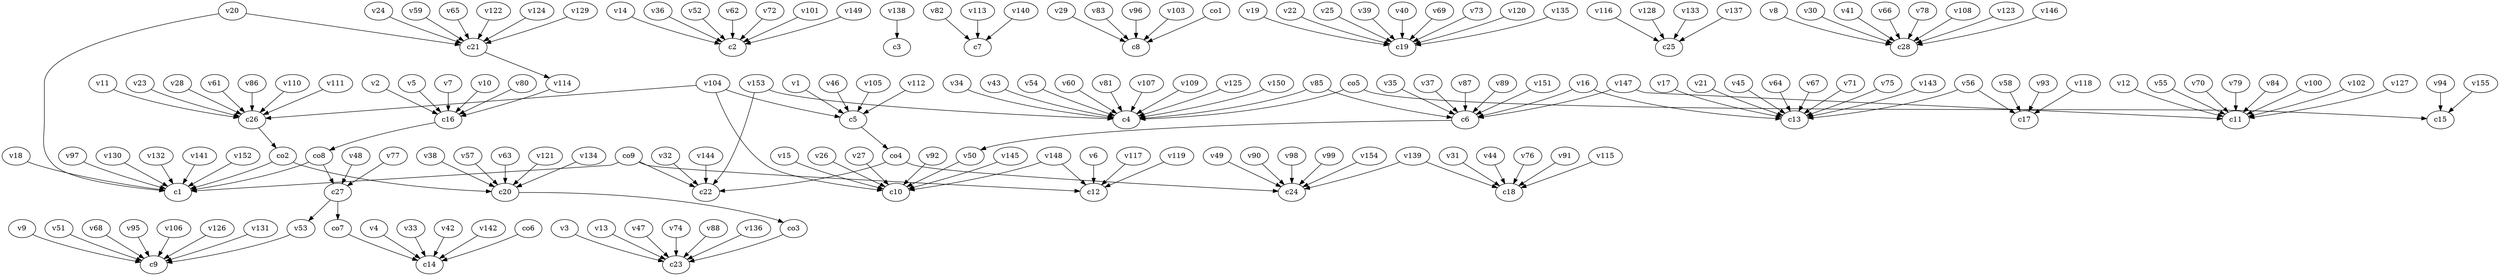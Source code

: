 strict digraph  {
c1;
c2;
c3;
c4;
c5;
c6;
c7;
c8;
c9;
c10;
c11;
c12;
c13;
c14;
c15;
c16;
c17;
c18;
c19;
c20;
c21;
c22;
c23;
c24;
c25;
c26;
c27;
c28;
v1;
v2;
v3;
v4;
v5;
v6;
v7;
v8;
v9;
v10;
v11;
v12;
v13;
v14;
v15;
v16;
v17;
v18;
v19;
v20;
v21;
v22;
v23;
v24;
v25;
v26;
v27;
v28;
v29;
v30;
v31;
v32;
v33;
v34;
v35;
v36;
v37;
v38;
v39;
v40;
v41;
v42;
v43;
v44;
v45;
v46;
v47;
v48;
v49;
v50;
v51;
v52;
v53;
v54;
v55;
v56;
v57;
v58;
v59;
v60;
v61;
v62;
v63;
v64;
v65;
v66;
v67;
v68;
v69;
v70;
v71;
v72;
v73;
v74;
v75;
v76;
v77;
v78;
v79;
v80;
v81;
v82;
v83;
v84;
v85;
v86;
v87;
v88;
v89;
v90;
v91;
v92;
v93;
v94;
v95;
v96;
v97;
v98;
v99;
v100;
v101;
v102;
v103;
v104;
v105;
v106;
v107;
v108;
v109;
v110;
v111;
v112;
v113;
v114;
v115;
v116;
v117;
v118;
v119;
v120;
v121;
v122;
v123;
v124;
v125;
v126;
v127;
v128;
v129;
v130;
v131;
v132;
v133;
v134;
v135;
v136;
v137;
v138;
v139;
v140;
v141;
v142;
v143;
v144;
v145;
v146;
v147;
v148;
v149;
v150;
v151;
v152;
v153;
v154;
v155;
co1;
co2;
co3;
co4;
co5;
co6;
co7;
co8;
co9;
c5 -> co4  [weight=1];
c6 -> v50  [weight=1];
c16 -> co8  [weight=1];
c20 -> co3  [weight=1];
c21 -> v114  [weight=1];
c26 -> co2  [weight=1];
c27 -> v53  [weight=1];
c27 -> co7  [weight=1];
v1 -> c5  [weight=1];
v2 -> c16  [weight=1];
v3 -> c23  [weight=1];
v4 -> c14  [weight=1];
v5 -> c16  [weight=1];
v6 -> c12  [weight=1];
v7 -> c16  [weight=1];
v8 -> c28  [weight=1];
v9 -> c9  [weight=1];
v10 -> c16  [weight=1];
v11 -> c26  [weight=1];
v12 -> c11  [weight=1];
v13 -> c23  [weight=1];
v14 -> c2  [weight=1];
v15 -> c10  [weight=1];
v16 -> c13  [weight=1];
v16 -> c6  [weight=1];
v17 -> c13  [weight=1];
v18 -> c1  [weight=1];
v19 -> c19  [weight=1];
v20 -> c21  [weight=1];
v20 -> c1  [weight=1];
v21 -> c13  [weight=1];
v22 -> c19  [weight=1];
v23 -> c26  [weight=1];
v24 -> c21  [weight=1];
v25 -> c19  [weight=1];
v26 -> c10  [weight=1];
v27 -> c10  [weight=1];
v28 -> c26  [weight=1];
v29 -> c8  [weight=1];
v30 -> c28  [weight=1];
v31 -> c18  [weight=1];
v32 -> c22  [weight=1];
v33 -> c14  [weight=1];
v34 -> c4  [weight=1];
v35 -> c6  [weight=1];
v36 -> c2  [weight=1];
v37 -> c6  [weight=1];
v38 -> c20  [weight=1];
v39 -> c19  [weight=1];
v40 -> c19  [weight=1];
v41 -> c28  [weight=1];
v42 -> c14  [weight=1];
v43 -> c4  [weight=1];
v44 -> c18  [weight=1];
v45 -> c13  [weight=1];
v46 -> c5  [weight=1];
v47 -> c23  [weight=1];
v48 -> c27  [weight=1];
v49 -> c24  [weight=1];
v50 -> c10  [weight=1];
v51 -> c9  [weight=1];
v52 -> c2  [weight=1];
v53 -> c9  [weight=1];
v54 -> c4  [weight=1];
v55 -> c11  [weight=1];
v56 -> c13  [weight=1];
v56 -> c17  [weight=1];
v57 -> c20  [weight=1];
v58 -> c17  [weight=1];
v59 -> c21  [weight=1];
v60 -> c4  [weight=1];
v61 -> c26  [weight=1];
v62 -> c2  [weight=1];
v63 -> c20  [weight=1];
v64 -> c13  [weight=1];
v65 -> c21  [weight=1];
v66 -> c28  [weight=1];
v67 -> c13  [weight=1];
v68 -> c9  [weight=1];
v69 -> c19  [weight=1];
v70 -> c11  [weight=1];
v71 -> c13  [weight=1];
v72 -> c2  [weight=1];
v73 -> c19  [weight=1];
v74 -> c23  [weight=1];
v75 -> c13  [weight=1];
v76 -> c18  [weight=1];
v77 -> c27  [weight=1];
v78 -> c28  [weight=1];
v79 -> c11  [weight=1];
v80 -> c16  [weight=1];
v81 -> c4  [weight=1];
v82 -> c7  [weight=1];
v83 -> c8  [weight=1];
v84 -> c11  [weight=1];
v85 -> c4  [weight=1];
v85 -> c6  [weight=1];
v86 -> c26  [weight=1];
v87 -> c6  [weight=1];
v88 -> c23  [weight=1];
v89 -> c6  [weight=1];
v90 -> c24  [weight=1];
v91 -> c18  [weight=1];
v92 -> c10  [weight=1];
v93 -> c17  [weight=1];
v94 -> c15  [weight=1];
v95 -> c9  [weight=1];
v96 -> c8  [weight=1];
v97 -> c1  [weight=1];
v98 -> c24  [weight=1];
v99 -> c24  [weight=1];
v100 -> c11  [weight=1];
v101 -> c2  [weight=1];
v102 -> c11  [weight=1];
v103 -> c8  [weight=1];
v104 -> c5  [weight=1];
v104 -> c26  [weight=1];
v104 -> c10  [weight=1];
v105 -> c5  [weight=1];
v106 -> c9  [weight=1];
v107 -> c4  [weight=1];
v108 -> c28  [weight=1];
v109 -> c4  [weight=1];
v110 -> c26  [weight=1];
v111 -> c26  [weight=1];
v112 -> c5  [weight=1];
v113 -> c7  [weight=1];
v114 -> c16  [weight=1];
v115 -> c18  [weight=1];
v116 -> c25  [weight=1];
v117 -> c12  [weight=1];
v118 -> c17  [weight=1];
v119 -> c12  [weight=1];
v120 -> c19  [weight=1];
v121 -> c20  [weight=1];
v122 -> c21  [weight=1];
v123 -> c28  [weight=1];
v124 -> c21  [weight=1];
v125 -> c4  [weight=1];
v126 -> c9  [weight=1];
v127 -> c11  [weight=1];
v128 -> c25  [weight=1];
v129 -> c21  [weight=1];
v130 -> c1  [weight=1];
v131 -> c9  [weight=1];
v132 -> c1  [weight=1];
v133 -> c25  [weight=1];
v134 -> c20  [weight=1];
v135 -> c19  [weight=1];
v136 -> c23  [weight=1];
v137 -> c25  [weight=1];
v138 -> c3  [weight=1];
v139 -> c18  [weight=1];
v139 -> c24  [weight=1];
v140 -> c7  [weight=1];
v141 -> c1  [weight=1];
v142 -> c14  [weight=1];
v143 -> c13  [weight=1];
v144 -> c22  [weight=1];
v145 -> c10  [weight=1];
v146 -> c28  [weight=1];
v147 -> c6  [weight=1];
v147 -> c11  [weight=1];
v148 -> c12  [weight=1];
v148 -> c10  [weight=1];
v149 -> c2  [weight=1];
v150 -> c4  [weight=1];
v151 -> c6  [weight=1];
v152 -> c1  [weight=1];
v153 -> c4  [weight=1];
v153 -> c22  [weight=1];
v154 -> c24  [weight=1];
v155 -> c15  [weight=1];
co1 -> c8  [weight=1];
co2 -> c1  [weight=1];
co2 -> c20  [weight=1];
co3 -> c23  [weight=1];
co4 -> c24  [weight=1];
co4 -> c22  [weight=1];
co5 -> c15  [weight=1];
co5 -> c4  [weight=1];
co6 -> c14  [weight=1];
co7 -> c14  [weight=1];
co8 -> c27  [weight=1];
co8 -> c1  [weight=1];
co9 -> c22  [weight=1];
co9 -> c1  [weight=1];
co9 -> c12  [weight=1];
}
